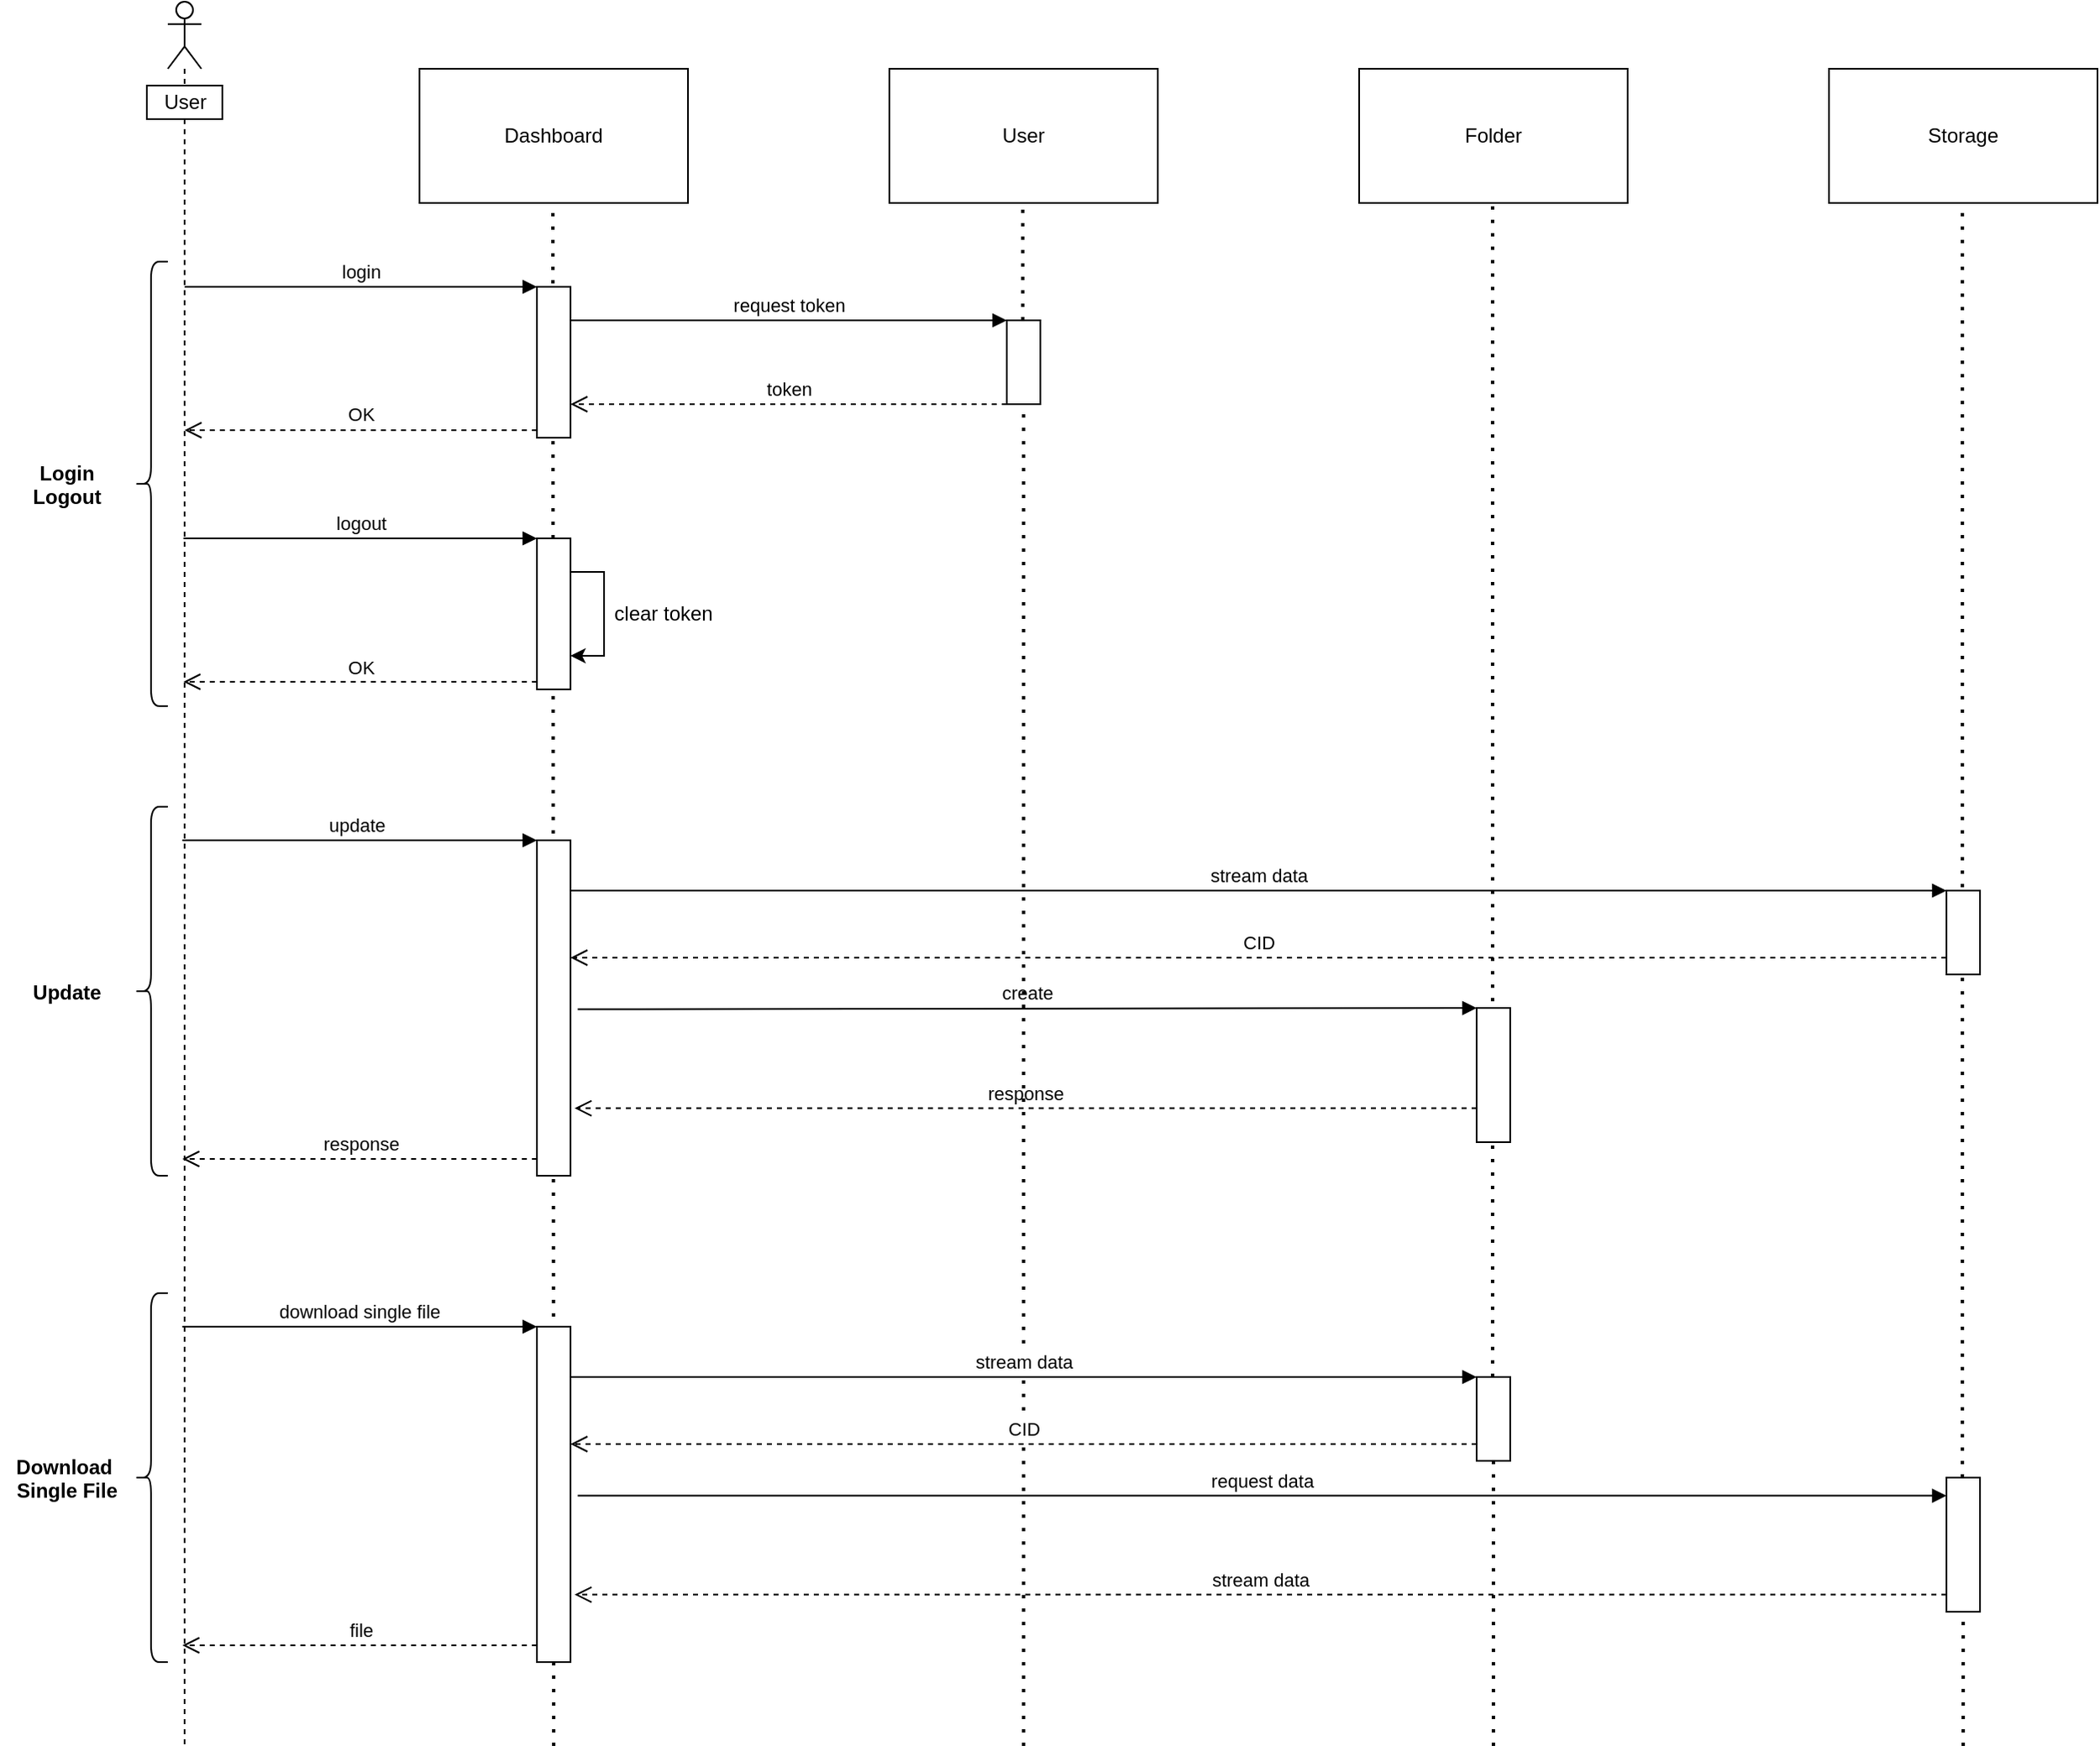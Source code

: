 <mxfile version="20.1.1" type="device"><diagram id="fGe6ckXfNGV5D50XJyhH" name="Page-1"><mxGraphModel dx="1778" dy="1103" grid="1" gridSize="10" guides="1" tooltips="1" connect="1" arrows="1" fold="1" page="1" pageScale="1" pageWidth="850" pageHeight="1100" math="0" shadow="0"><root><mxCell id="0"/><mxCell id="1" parent="0"/><mxCell id="160EF66I6nw9OXdYSykS-4" value="Dashboard" style="rounded=0;whiteSpace=wrap;html=1;" parent="1" vertex="1"><mxGeometry x="280" y="400" width="160" height="80" as="geometry"/></mxCell><mxCell id="160EF66I6nw9OXdYSykS-5" value="User" style="rounded=0;whiteSpace=wrap;html=1;" parent="1" vertex="1"><mxGeometry x="560" y="400" width="160" height="80" as="geometry"/></mxCell><mxCell id="160EF66I6nw9OXdYSykS-6" value="Folder" style="rounded=0;whiteSpace=wrap;html=1;" parent="1" vertex="1"><mxGeometry x="840" y="400" width="160" height="80" as="geometry"/></mxCell><mxCell id="160EF66I6nw9OXdYSykS-7" value="Storage" style="rounded=0;whiteSpace=wrap;html=1;" parent="1" vertex="1"><mxGeometry x="1120" y="400" width="160" height="80" as="geometry"/></mxCell><mxCell id="160EF66I6nw9OXdYSykS-11" value="" style="shape=umlLifeline;participant=umlActor;perimeter=lifelinePerimeter;whiteSpace=wrap;html=1;container=1;collapsible=0;recursiveResize=0;verticalAlign=top;spacingTop=36;outlineConnect=0;" parent="1" vertex="1"><mxGeometry x="130" y="360" width="20" height="1040" as="geometry"/></mxCell><mxCell id="160EF66I6nw9OXdYSykS-15" value="User" style="html=1;" parent="1" vertex="1"><mxGeometry x="117.5" y="410" width="45" height="20" as="geometry"/></mxCell><mxCell id="160EF66I6nw9OXdYSykS-21" value="" style="endArrow=none;dashed=1;html=1;dashPattern=1 3;strokeWidth=2;rounded=0;" parent="1" edge="1"><mxGeometry width="50" height="50" relative="1" as="geometry"><mxPoint x="360" y="1400" as="sourcePoint"/><mxPoint x="359.52" y="480" as="targetPoint"/></mxGeometry></mxCell><mxCell id="160EF66I6nw9OXdYSykS-23" value="" style="endArrow=none;dashed=1;html=1;dashPattern=1 3;strokeWidth=2;rounded=0;startArrow=none;" parent="1" edge="1" source="160EF66I6nw9OXdYSykS-34"><mxGeometry width="50" height="50" relative="1" as="geometry"><mxPoint x="640" y="1240" as="sourcePoint"/><mxPoint x="639.52" y="480" as="targetPoint"/></mxGeometry></mxCell><mxCell id="160EF66I6nw9OXdYSykS-25" value="" style="endArrow=none;dashed=1;html=1;dashPattern=1 3;strokeWidth=2;rounded=0;startArrow=none;" parent="1" edge="1" source="8X7684zycjAz8CO07rf9-13"><mxGeometry width="50" height="50" relative="1" as="geometry"><mxPoint x="920" y="1400" as="sourcePoint"/><mxPoint x="919.52" y="480" as="targetPoint"/></mxGeometry></mxCell><mxCell id="160EF66I6nw9OXdYSykS-27" value="" style="endArrow=none;dashed=1;html=1;dashPattern=1 3;strokeWidth=2;rounded=0;startArrow=none;" parent="1" edge="1" source="8X7684zycjAz8CO07rf9-19"><mxGeometry width="50" height="50" relative="1" as="geometry"><mxPoint x="1200" y="1400" as="sourcePoint"/><mxPoint x="1199.52" y="480" as="targetPoint"/></mxGeometry></mxCell><mxCell id="160EF66I6nw9OXdYSykS-28" value="" style="html=1;points=[];perimeter=orthogonalPerimeter;" parent="1" vertex="1"><mxGeometry x="350" y="530" width="20" height="90" as="geometry"/></mxCell><mxCell id="160EF66I6nw9OXdYSykS-29" value="login" style="html=1;verticalAlign=bottom;endArrow=block;entryX=0;entryY=0;rounded=0;" parent="1" source="160EF66I6nw9OXdYSykS-11" target="160EF66I6nw9OXdYSykS-28" edge="1"><mxGeometry relative="1" as="geometry"><mxPoint x="285" y="530" as="sourcePoint"/></mxGeometry></mxCell><mxCell id="160EF66I6nw9OXdYSykS-30" value="OK" style="html=1;verticalAlign=bottom;endArrow=open;dashed=1;endSize=8;exitX=0;exitY=0.95;rounded=0;" parent="1" source="160EF66I6nw9OXdYSykS-28" target="160EF66I6nw9OXdYSykS-11" edge="1"><mxGeometry relative="1" as="geometry"><mxPoint x="160" y="673" as="targetPoint"/></mxGeometry></mxCell><mxCell id="160EF66I6nw9OXdYSykS-35" value="request token" style="html=1;verticalAlign=bottom;endArrow=block;entryX=0;entryY=0;rounded=0;entryDx=0;entryDy=0;entryPerimeter=0;" parent="1" target="160EF66I6nw9OXdYSykS-34" edge="1" source="160EF66I6nw9OXdYSykS-28"><mxGeometry relative="1" as="geometry"><mxPoint x="370.001" y="560" as="sourcePoint"/><mxPoint x="580.41" y="560" as="targetPoint"/></mxGeometry></mxCell><mxCell id="160EF66I6nw9OXdYSykS-39" value="token" style="html=1;verticalAlign=bottom;endArrow=open;dashed=1;endSize=8;rounded=0;" parent="1" edge="1" source="160EF66I6nw9OXdYSykS-34"><mxGeometry relative="1" as="geometry"><mxPoint x="370" y="600" as="targetPoint"/><mxPoint x="1190" y="600.0" as="sourcePoint"/></mxGeometry></mxCell><mxCell id="160EF66I6nw9OXdYSykS-56" value="Login&#10;Logout" style="text;align=center;fontStyle=1;verticalAlign=middle;spacingLeft=3;spacingRight=3;strokeColor=none;rotatable=0;points=[[0,0.5],[1,0.5]];portConstraint=eastwest;" parent="1" vertex="1"><mxGeometry x="30" y="634.5" width="80" height="26" as="geometry"/></mxCell><mxCell id="160EF66I6nw9OXdYSykS-58" value="" style="html=1;points=[];perimeter=orthogonalPerimeter;" parent="1" vertex="1"><mxGeometry x="350" y="860" width="20" height="200" as="geometry"/></mxCell><mxCell id="160EF66I6nw9OXdYSykS-59" value="update&amp;nbsp;" style="html=1;verticalAlign=bottom;endArrow=block;entryX=0;entryY=0;rounded=0;" parent="1" target="160EF66I6nw9OXdYSykS-58" edge="1"><mxGeometry relative="1" as="geometry"><mxPoint x="138.682" y="860" as="sourcePoint"/></mxGeometry></mxCell><mxCell id="160EF66I6nw9OXdYSykS-60" value="response" style="html=1;verticalAlign=bottom;endArrow=open;dashed=1;endSize=8;exitX=0;exitY=0.95;rounded=0;" parent="1" source="160EF66I6nw9OXdYSykS-58" edge="1"><mxGeometry relative="1" as="geometry"><mxPoint x="138.682" y="1050" as="targetPoint"/></mxGeometry></mxCell><mxCell id="160EF66I6nw9OXdYSykS-61" value="" style="html=1;points=[];perimeter=orthogonalPerimeter;" parent="1" vertex="1"><mxGeometry x="1190" y="890" width="20" height="50" as="geometry"/></mxCell><mxCell id="160EF66I6nw9OXdYSykS-62" value="stream data" style="html=1;verticalAlign=bottom;endArrow=block;entryX=0;entryY=0;rounded=0;entryDx=0;entryDy=0;entryPerimeter=0;" parent="1" target="160EF66I6nw9OXdYSykS-61" edge="1"><mxGeometry relative="1" as="geometry"><mxPoint x="370.001" y="890" as="sourcePoint"/><mxPoint x="580.41" y="890" as="targetPoint"/></mxGeometry></mxCell><mxCell id="160EF66I6nw9OXdYSykS-63" value="CID" style="html=1;verticalAlign=bottom;endArrow=open;dashed=1;endSize=8;exitX=0;exitY=0.95;rounded=0;" parent="1" edge="1"><mxGeometry relative="1" as="geometry"><mxPoint x="370" y="930" as="targetPoint"/><mxPoint x="1190.0" y="930" as="sourcePoint"/></mxGeometry></mxCell><mxCell id="160EF66I6nw9OXdYSykS-65" value="create" style="html=1;verticalAlign=bottom;endArrow=block;entryX=0;entryY=0;rounded=0;exitX=1.214;exitY=0.504;exitDx=0;exitDy=0;exitPerimeter=0;" parent="1" source="160EF66I6nw9OXdYSykS-58" target="160EF66I6nw9OXdYSykS-64" edge="1"><mxGeometry relative="1" as="geometry"><mxPoint x="420.001" y="950" as="sourcePoint"/></mxGeometry></mxCell><mxCell id="160EF66I6nw9OXdYSykS-66" value="response" style="html=1;verticalAlign=bottom;endArrow=open;dashed=1;endSize=8;rounded=0;entryX=1.123;entryY=0.799;entryDx=0;entryDy=0;entryPerimeter=0;" parent="1" target="160EF66I6nw9OXdYSykS-58" edge="1" source="160EF66I6nw9OXdYSykS-64"><mxGeometry relative="1" as="geometry"><mxPoint x="420.001" y="1020.0" as="targetPoint"/><mxPoint x="630.41" y="1020" as="sourcePoint"/></mxGeometry></mxCell><mxCell id="160EF66I6nw9OXdYSykS-67" value="Update" style="text;align=center;fontStyle=1;verticalAlign=middle;spacingLeft=3;spacingRight=3;strokeColor=none;rotatable=0;points=[[0,0.5],[1,0.5]];portConstraint=eastwest;" parent="1" vertex="1"><mxGeometry x="30" y="937" width="80" height="26" as="geometry"/></mxCell><mxCell id="160EF66I6nw9OXdYSykS-34" value="" style="html=1;points=[];perimeter=orthogonalPerimeter;" parent="1" vertex="1"><mxGeometry x="630" y="550" width="20" height="50" as="geometry"/></mxCell><mxCell id="8X7684zycjAz8CO07rf9-1" value="" style="endArrow=none;dashed=1;html=1;dashPattern=1 3;strokeWidth=2;rounded=0;" edge="1" parent="1" target="160EF66I6nw9OXdYSykS-34"><mxGeometry width="50" height="50" relative="1" as="geometry"><mxPoint x="640" y="1400" as="sourcePoint"/><mxPoint x="639.52" y="480" as="targetPoint"/></mxGeometry></mxCell><mxCell id="8X7684zycjAz8CO07rf9-2" value="" style="shape=curlyBracket;whiteSpace=wrap;html=1;rounded=1;" vertex="1" parent="1"><mxGeometry x="110" y="515" width="20" height="265" as="geometry"/></mxCell><mxCell id="8X7684zycjAz8CO07rf9-3" value="" style="html=1;points=[];perimeter=orthogonalPerimeter;" vertex="1" parent="1"><mxGeometry x="350" y="680" width="20" height="90" as="geometry"/></mxCell><mxCell id="8X7684zycjAz8CO07rf9-4" value="logout" style="html=1;verticalAlign=bottom;endArrow=block;entryX=0;entryY=0;rounded=0;" edge="1" parent="1" target="8X7684zycjAz8CO07rf9-3"><mxGeometry relative="1" as="geometry"><mxPoint x="139.324" y="680" as="sourcePoint"/></mxGeometry></mxCell><mxCell id="8X7684zycjAz8CO07rf9-5" value="OK" style="html=1;verticalAlign=bottom;endArrow=open;dashed=1;endSize=8;exitX=0;exitY=0.95;rounded=0;" edge="1" parent="1" source="8X7684zycjAz8CO07rf9-3"><mxGeometry relative="1" as="geometry"><mxPoint x="139.324" y="765.5" as="targetPoint"/></mxGeometry></mxCell><mxCell id="8X7684zycjAz8CO07rf9-6" style="edgeStyle=orthogonalEdgeStyle;rounded=0;orthogonalLoop=1;jettySize=auto;html=1;" edge="1" parent="1" source="8X7684zycjAz8CO07rf9-3" target="8X7684zycjAz8CO07rf9-3"><mxGeometry relative="1" as="geometry"><Array as="points"><mxPoint x="390" y="700"/></Array></mxGeometry></mxCell><mxCell id="8X7684zycjAz8CO07rf9-7" value="clear token" style="text;html=1;align=center;verticalAlign=middle;resizable=0;points=[];autosize=1;strokeColor=none;fillColor=none;" vertex="1" parent="1"><mxGeometry x="385" y="710" width="80" height="30" as="geometry"/></mxCell><mxCell id="160EF66I6nw9OXdYSykS-64" value="" style="html=1;points=[];perimeter=orthogonalPerimeter;" parent="1" vertex="1"><mxGeometry x="910" y="960" width="20" height="80" as="geometry"/></mxCell><mxCell id="8X7684zycjAz8CO07rf9-9" value="" style="shape=curlyBracket;whiteSpace=wrap;html=1;rounded=1;" vertex="1" parent="1"><mxGeometry x="110" y="840" width="20" height="220" as="geometry"/></mxCell><mxCell id="8X7684zycjAz8CO07rf9-10" value="" style="html=1;points=[];perimeter=orthogonalPerimeter;" vertex="1" parent="1"><mxGeometry x="350" y="1150" width="20" height="200" as="geometry"/></mxCell><mxCell id="8X7684zycjAz8CO07rf9-11" value="download single file" style="html=1;verticalAlign=bottom;endArrow=block;entryX=0;entryY=0;rounded=0;" edge="1" parent="1" target="8X7684zycjAz8CO07rf9-10"><mxGeometry relative="1" as="geometry"><mxPoint x="138.682" y="1150" as="sourcePoint"/></mxGeometry></mxCell><mxCell id="8X7684zycjAz8CO07rf9-12" value="file" style="html=1;verticalAlign=bottom;endArrow=open;dashed=1;endSize=8;exitX=0;exitY=0.95;rounded=0;" edge="1" parent="1" source="8X7684zycjAz8CO07rf9-10"><mxGeometry relative="1" as="geometry"><mxPoint x="138.682" y="1340" as="targetPoint"/></mxGeometry></mxCell><mxCell id="8X7684zycjAz8CO07rf9-14" value="stream data" style="html=1;verticalAlign=bottom;endArrow=block;entryX=0;entryY=0;rounded=0;entryDx=0;entryDy=0;entryPerimeter=0;" edge="1" parent="1" target="8X7684zycjAz8CO07rf9-13"><mxGeometry relative="1" as="geometry"><mxPoint x="370.001" y="1180" as="sourcePoint"/><mxPoint x="580.41" y="1180" as="targetPoint"/></mxGeometry></mxCell><mxCell id="8X7684zycjAz8CO07rf9-15" value="CID" style="html=1;verticalAlign=bottom;endArrow=open;dashed=1;endSize=8;rounded=0;" edge="1" parent="1" source="8X7684zycjAz8CO07rf9-13"><mxGeometry relative="1" as="geometry"><mxPoint x="370" y="1220" as="targetPoint"/><mxPoint x="1090" y="1190" as="sourcePoint"/></mxGeometry></mxCell><mxCell id="8X7684zycjAz8CO07rf9-16" value="request data" style="html=1;verticalAlign=bottom;endArrow=block;rounded=0;exitX=1.214;exitY=0.504;exitDx=0;exitDy=0;exitPerimeter=0;" edge="1" parent="1" source="8X7684zycjAz8CO07rf9-10" target="8X7684zycjAz8CO07rf9-19"><mxGeometry relative="1" as="geometry"><mxPoint x="420.001" y="1240" as="sourcePoint"/></mxGeometry></mxCell><mxCell id="8X7684zycjAz8CO07rf9-17" value="stream data" style="html=1;verticalAlign=bottom;endArrow=open;dashed=1;endSize=8;rounded=0;entryX=1.123;entryY=0.799;entryDx=0;entryDy=0;entryPerimeter=0;" edge="1" parent="1" source="8X7684zycjAz8CO07rf9-19" target="8X7684zycjAz8CO07rf9-10"><mxGeometry relative="1" as="geometry"><mxPoint x="420.001" y="1310.0" as="targetPoint"/><mxPoint x="630.41" y="1310" as="sourcePoint"/></mxGeometry></mxCell><mxCell id="8X7684zycjAz8CO07rf9-18" value="Download &#10;Single File" style="text;align=center;fontStyle=1;verticalAlign=middle;spacingLeft=3;spacingRight=3;strokeColor=none;rotatable=0;points=[[0,0.5],[1,0.5]];portConstraint=eastwest;" vertex="1" parent="1"><mxGeometry x="30" y="1227" width="80" height="26" as="geometry"/></mxCell><mxCell id="8X7684zycjAz8CO07rf9-20" value="" style="shape=curlyBracket;whiteSpace=wrap;html=1;rounded=1;" vertex="1" parent="1"><mxGeometry x="110" y="1130" width="20" height="220" as="geometry"/></mxCell><mxCell id="8X7684zycjAz8CO07rf9-13" value="" style="html=1;points=[];perimeter=orthogonalPerimeter;" vertex="1" parent="1"><mxGeometry x="910" y="1180" width="20" height="50" as="geometry"/></mxCell><mxCell id="8X7684zycjAz8CO07rf9-23" value="" style="endArrow=none;dashed=1;html=1;dashPattern=1 3;strokeWidth=2;rounded=0;" edge="1" parent="1" target="8X7684zycjAz8CO07rf9-13"><mxGeometry width="50" height="50" relative="1" as="geometry"><mxPoint x="920.0" y="1400.0" as="sourcePoint"/><mxPoint x="919.52" y="480" as="targetPoint"/></mxGeometry></mxCell><mxCell id="8X7684zycjAz8CO07rf9-19" value="" style="html=1;points=[];perimeter=orthogonalPerimeter;" vertex="1" parent="1"><mxGeometry x="1190" y="1240" width="20" height="80" as="geometry"/></mxCell><mxCell id="8X7684zycjAz8CO07rf9-24" value="" style="endArrow=none;dashed=1;html=1;dashPattern=1 3;strokeWidth=2;rounded=0;" edge="1" parent="1" target="8X7684zycjAz8CO07rf9-19"><mxGeometry width="50" height="50" relative="1" as="geometry"><mxPoint x="1200" y="1400" as="sourcePoint"/><mxPoint x="1199.52" y="480" as="targetPoint"/></mxGeometry></mxCell></root></mxGraphModel></diagram></mxfile>